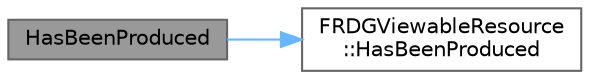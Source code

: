 digraph "HasBeenProduced"
{
 // INTERACTIVE_SVG=YES
 // LATEX_PDF_SIZE
  bgcolor="transparent";
  edge [fontname=Helvetica,fontsize=10,labelfontname=Helvetica,labelfontsize=10];
  node [fontname=Helvetica,fontsize=10,shape=box,height=0.2,width=0.4];
  rankdir="LR";
  Node1 [id="Node000001",label="HasBeenProduced",height=0.2,width=0.4,color="gray40", fillcolor="grey60", style="filled", fontcolor="black",tooltip="Returns whether the resource was produced by a prior pass."];
  Node1 -> Node2 [id="edge1_Node000001_Node000002",color="steelblue1",style="solid",tooltip=" "];
  Node2 [id="Node000002",label="FRDGViewableResource\l::HasBeenProduced",height=0.2,width=0.4,color="grey40", fillcolor="white", style="filled",URL="$d0/d60/classFRDGViewableResource.html#a0563adb1fc4bacc43945c7423eb41f52",tooltip="Whether a prior pass added to the graph produced contents for this resource."];
}
